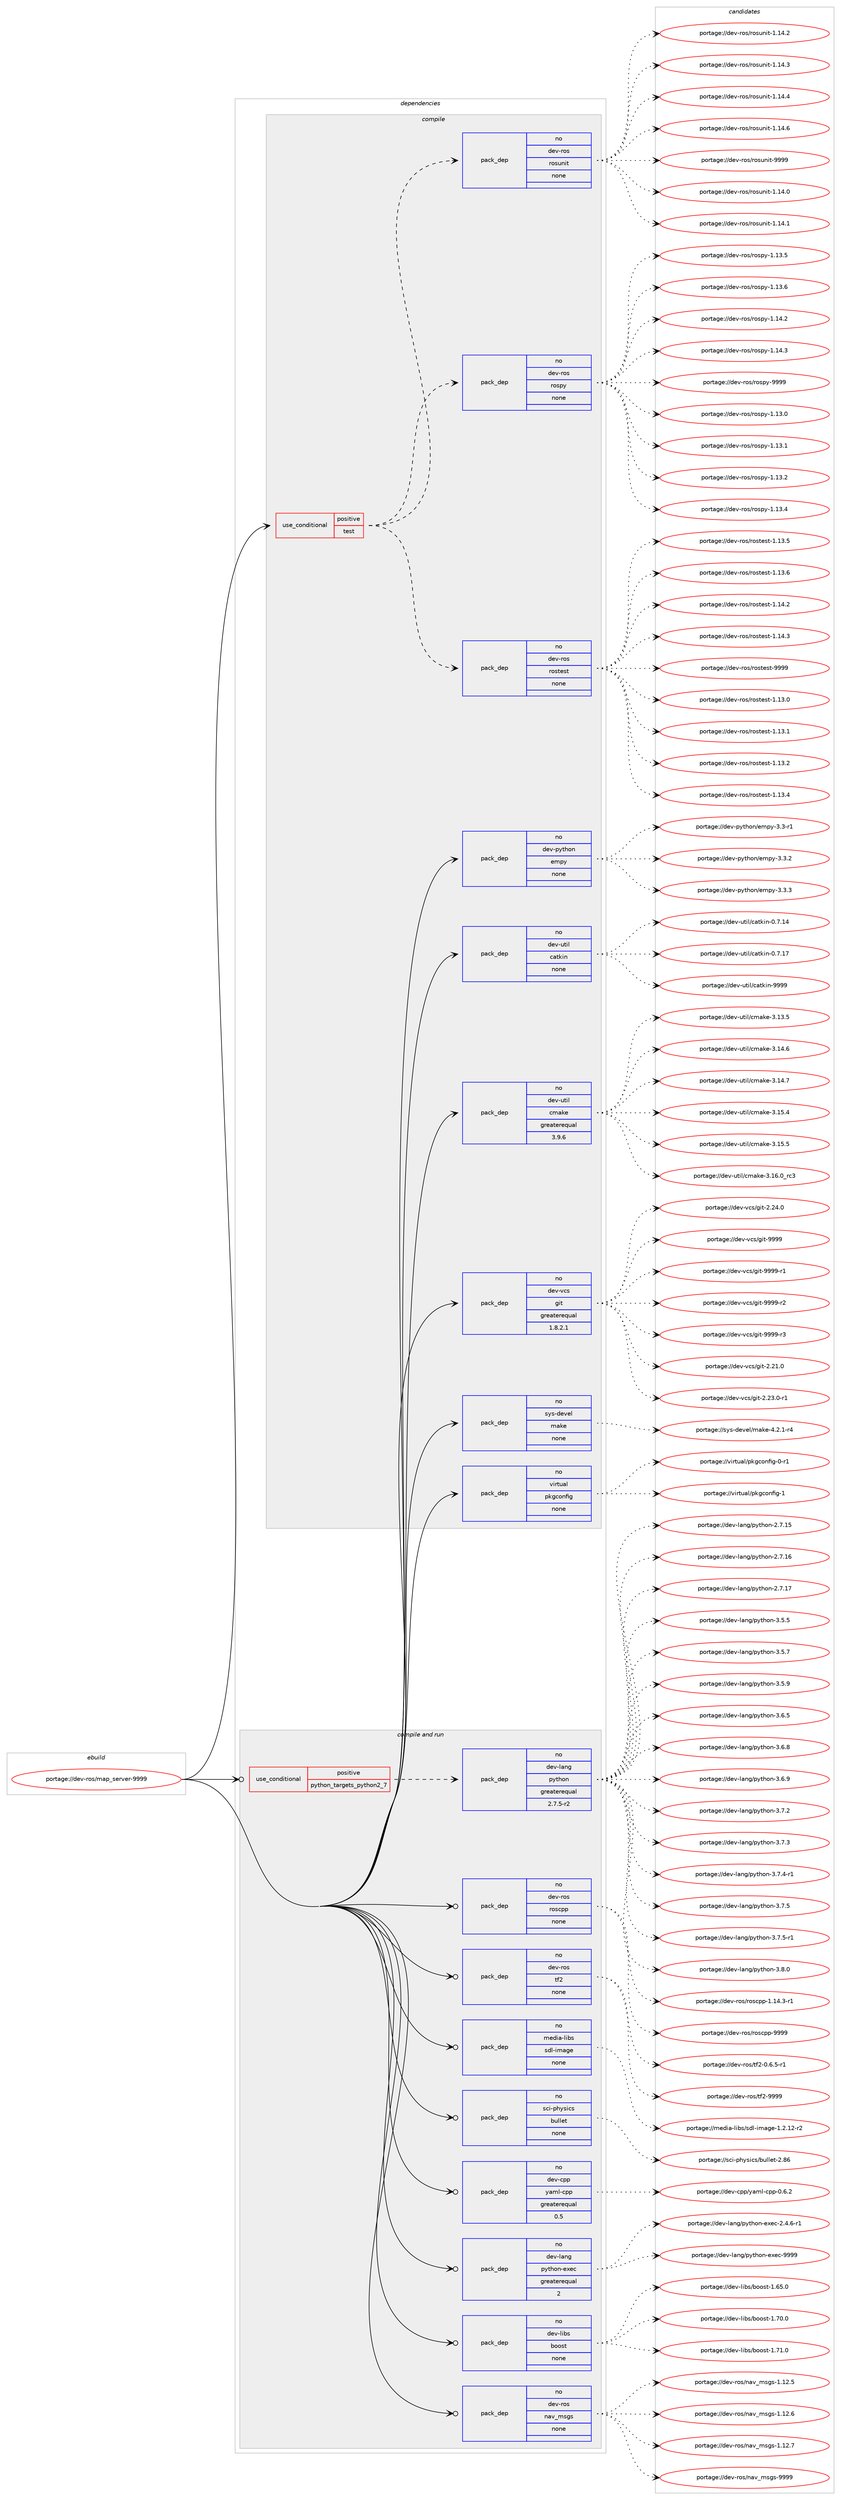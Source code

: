 digraph prolog {

# *************
# Graph options
# *************

newrank=true;
concentrate=true;
compound=true;
graph [rankdir=LR,fontname=Helvetica,fontsize=10,ranksep=1.5];#, ranksep=2.5, nodesep=0.2];
edge  [arrowhead=vee];
node  [fontname=Helvetica,fontsize=10];

# **********
# The ebuild
# **********

subgraph cluster_leftcol {
color=gray;
rank=same;
label=<<i>ebuild</i>>;
id [label="portage://dev-ros/map_server-9999", color=red, width=4, href="../dev-ros/map_server-9999.svg"];
}

# ****************
# The dependencies
# ****************

subgraph cluster_midcol {
color=gray;
label=<<i>dependencies</i>>;
subgraph cluster_compile {
fillcolor="#eeeeee";
style=filled;
label=<<i>compile</i>>;
subgraph cond43053 {
dependency190736 [label=<<TABLE BORDER="0" CELLBORDER="1" CELLSPACING="0" CELLPADDING="4"><TR><TD ROWSPAN="3" CELLPADDING="10">use_conditional</TD></TR><TR><TD>positive</TD></TR><TR><TD>test</TD></TR></TABLE>>, shape=none, color=red];
subgraph pack144255 {
dependency190737 [label=<<TABLE BORDER="0" CELLBORDER="1" CELLSPACING="0" CELLPADDING="4" WIDTH="220"><TR><TD ROWSPAN="6" CELLPADDING="30">pack_dep</TD></TR><TR><TD WIDTH="110">no</TD></TR><TR><TD>dev-ros</TD></TR><TR><TD>rostest</TD></TR><TR><TD>none</TD></TR><TR><TD></TD></TR></TABLE>>, shape=none, color=blue];
}
dependency190736:e -> dependency190737:w [weight=20,style="dashed",arrowhead="vee"];
subgraph pack144256 {
dependency190738 [label=<<TABLE BORDER="0" CELLBORDER="1" CELLSPACING="0" CELLPADDING="4" WIDTH="220"><TR><TD ROWSPAN="6" CELLPADDING="30">pack_dep</TD></TR><TR><TD WIDTH="110">no</TD></TR><TR><TD>dev-ros</TD></TR><TR><TD>rospy</TD></TR><TR><TD>none</TD></TR><TR><TD></TD></TR></TABLE>>, shape=none, color=blue];
}
dependency190736:e -> dependency190738:w [weight=20,style="dashed",arrowhead="vee"];
subgraph pack144257 {
dependency190739 [label=<<TABLE BORDER="0" CELLBORDER="1" CELLSPACING="0" CELLPADDING="4" WIDTH="220"><TR><TD ROWSPAN="6" CELLPADDING="30">pack_dep</TD></TR><TR><TD WIDTH="110">no</TD></TR><TR><TD>dev-ros</TD></TR><TR><TD>rosunit</TD></TR><TR><TD>none</TD></TR><TR><TD></TD></TR></TABLE>>, shape=none, color=blue];
}
dependency190736:e -> dependency190739:w [weight=20,style="dashed",arrowhead="vee"];
}
id:e -> dependency190736:w [weight=20,style="solid",arrowhead="vee"];
subgraph pack144258 {
dependency190740 [label=<<TABLE BORDER="0" CELLBORDER="1" CELLSPACING="0" CELLPADDING="4" WIDTH="220"><TR><TD ROWSPAN="6" CELLPADDING="30">pack_dep</TD></TR><TR><TD WIDTH="110">no</TD></TR><TR><TD>dev-python</TD></TR><TR><TD>empy</TD></TR><TR><TD>none</TD></TR><TR><TD></TD></TR></TABLE>>, shape=none, color=blue];
}
id:e -> dependency190740:w [weight=20,style="solid",arrowhead="vee"];
subgraph pack144259 {
dependency190741 [label=<<TABLE BORDER="0" CELLBORDER="1" CELLSPACING="0" CELLPADDING="4" WIDTH="220"><TR><TD ROWSPAN="6" CELLPADDING="30">pack_dep</TD></TR><TR><TD WIDTH="110">no</TD></TR><TR><TD>dev-util</TD></TR><TR><TD>catkin</TD></TR><TR><TD>none</TD></TR><TR><TD></TD></TR></TABLE>>, shape=none, color=blue];
}
id:e -> dependency190741:w [weight=20,style="solid",arrowhead="vee"];
subgraph pack144260 {
dependency190742 [label=<<TABLE BORDER="0" CELLBORDER="1" CELLSPACING="0" CELLPADDING="4" WIDTH="220"><TR><TD ROWSPAN="6" CELLPADDING="30">pack_dep</TD></TR><TR><TD WIDTH="110">no</TD></TR><TR><TD>dev-util</TD></TR><TR><TD>cmake</TD></TR><TR><TD>greaterequal</TD></TR><TR><TD>3.9.6</TD></TR></TABLE>>, shape=none, color=blue];
}
id:e -> dependency190742:w [weight=20,style="solid",arrowhead="vee"];
subgraph pack144261 {
dependency190743 [label=<<TABLE BORDER="0" CELLBORDER="1" CELLSPACING="0" CELLPADDING="4" WIDTH="220"><TR><TD ROWSPAN="6" CELLPADDING="30">pack_dep</TD></TR><TR><TD WIDTH="110">no</TD></TR><TR><TD>dev-vcs</TD></TR><TR><TD>git</TD></TR><TR><TD>greaterequal</TD></TR><TR><TD>1.8.2.1</TD></TR></TABLE>>, shape=none, color=blue];
}
id:e -> dependency190743:w [weight=20,style="solid",arrowhead="vee"];
subgraph pack144262 {
dependency190744 [label=<<TABLE BORDER="0" CELLBORDER="1" CELLSPACING="0" CELLPADDING="4" WIDTH="220"><TR><TD ROWSPAN="6" CELLPADDING="30">pack_dep</TD></TR><TR><TD WIDTH="110">no</TD></TR><TR><TD>sys-devel</TD></TR><TR><TD>make</TD></TR><TR><TD>none</TD></TR><TR><TD></TD></TR></TABLE>>, shape=none, color=blue];
}
id:e -> dependency190744:w [weight=20,style="solid",arrowhead="vee"];
subgraph pack144263 {
dependency190745 [label=<<TABLE BORDER="0" CELLBORDER="1" CELLSPACING="0" CELLPADDING="4" WIDTH="220"><TR><TD ROWSPAN="6" CELLPADDING="30">pack_dep</TD></TR><TR><TD WIDTH="110">no</TD></TR><TR><TD>virtual</TD></TR><TR><TD>pkgconfig</TD></TR><TR><TD>none</TD></TR><TR><TD></TD></TR></TABLE>>, shape=none, color=blue];
}
id:e -> dependency190745:w [weight=20,style="solid",arrowhead="vee"];
}
subgraph cluster_compileandrun {
fillcolor="#eeeeee";
style=filled;
label=<<i>compile and run</i>>;
subgraph cond43054 {
dependency190746 [label=<<TABLE BORDER="0" CELLBORDER="1" CELLSPACING="0" CELLPADDING="4"><TR><TD ROWSPAN="3" CELLPADDING="10">use_conditional</TD></TR><TR><TD>positive</TD></TR><TR><TD>python_targets_python2_7</TD></TR></TABLE>>, shape=none, color=red];
subgraph pack144264 {
dependency190747 [label=<<TABLE BORDER="0" CELLBORDER="1" CELLSPACING="0" CELLPADDING="4" WIDTH="220"><TR><TD ROWSPAN="6" CELLPADDING="30">pack_dep</TD></TR><TR><TD WIDTH="110">no</TD></TR><TR><TD>dev-lang</TD></TR><TR><TD>python</TD></TR><TR><TD>greaterequal</TD></TR><TR><TD>2.7.5-r2</TD></TR></TABLE>>, shape=none, color=blue];
}
dependency190746:e -> dependency190747:w [weight=20,style="dashed",arrowhead="vee"];
}
id:e -> dependency190746:w [weight=20,style="solid",arrowhead="odotvee"];
subgraph pack144265 {
dependency190748 [label=<<TABLE BORDER="0" CELLBORDER="1" CELLSPACING="0" CELLPADDING="4" WIDTH="220"><TR><TD ROWSPAN="6" CELLPADDING="30">pack_dep</TD></TR><TR><TD WIDTH="110">no</TD></TR><TR><TD>dev-cpp</TD></TR><TR><TD>yaml-cpp</TD></TR><TR><TD>greaterequal</TD></TR><TR><TD>0.5</TD></TR></TABLE>>, shape=none, color=blue];
}
id:e -> dependency190748:w [weight=20,style="solid",arrowhead="odotvee"];
subgraph pack144266 {
dependency190749 [label=<<TABLE BORDER="0" CELLBORDER="1" CELLSPACING="0" CELLPADDING="4" WIDTH="220"><TR><TD ROWSPAN="6" CELLPADDING="30">pack_dep</TD></TR><TR><TD WIDTH="110">no</TD></TR><TR><TD>dev-lang</TD></TR><TR><TD>python-exec</TD></TR><TR><TD>greaterequal</TD></TR><TR><TD>2</TD></TR></TABLE>>, shape=none, color=blue];
}
id:e -> dependency190749:w [weight=20,style="solid",arrowhead="odotvee"];
subgraph pack144267 {
dependency190750 [label=<<TABLE BORDER="0" CELLBORDER="1" CELLSPACING="0" CELLPADDING="4" WIDTH="220"><TR><TD ROWSPAN="6" CELLPADDING="30">pack_dep</TD></TR><TR><TD WIDTH="110">no</TD></TR><TR><TD>dev-libs</TD></TR><TR><TD>boost</TD></TR><TR><TD>none</TD></TR><TR><TD></TD></TR></TABLE>>, shape=none, color=blue];
}
id:e -> dependency190750:w [weight=20,style="solid",arrowhead="odotvee"];
subgraph pack144268 {
dependency190751 [label=<<TABLE BORDER="0" CELLBORDER="1" CELLSPACING="0" CELLPADDING="4" WIDTH="220"><TR><TD ROWSPAN="6" CELLPADDING="30">pack_dep</TD></TR><TR><TD WIDTH="110">no</TD></TR><TR><TD>dev-ros</TD></TR><TR><TD>nav_msgs</TD></TR><TR><TD>none</TD></TR><TR><TD></TD></TR></TABLE>>, shape=none, color=blue];
}
id:e -> dependency190751:w [weight=20,style="solid",arrowhead="odotvee"];
subgraph pack144269 {
dependency190752 [label=<<TABLE BORDER="0" CELLBORDER="1" CELLSPACING="0" CELLPADDING="4" WIDTH="220"><TR><TD ROWSPAN="6" CELLPADDING="30">pack_dep</TD></TR><TR><TD WIDTH="110">no</TD></TR><TR><TD>dev-ros</TD></TR><TR><TD>roscpp</TD></TR><TR><TD>none</TD></TR><TR><TD></TD></TR></TABLE>>, shape=none, color=blue];
}
id:e -> dependency190752:w [weight=20,style="solid",arrowhead="odotvee"];
subgraph pack144270 {
dependency190753 [label=<<TABLE BORDER="0" CELLBORDER="1" CELLSPACING="0" CELLPADDING="4" WIDTH="220"><TR><TD ROWSPAN="6" CELLPADDING="30">pack_dep</TD></TR><TR><TD WIDTH="110">no</TD></TR><TR><TD>dev-ros</TD></TR><TR><TD>tf2</TD></TR><TR><TD>none</TD></TR><TR><TD></TD></TR></TABLE>>, shape=none, color=blue];
}
id:e -> dependency190753:w [weight=20,style="solid",arrowhead="odotvee"];
subgraph pack144271 {
dependency190754 [label=<<TABLE BORDER="0" CELLBORDER="1" CELLSPACING="0" CELLPADDING="4" WIDTH="220"><TR><TD ROWSPAN="6" CELLPADDING="30">pack_dep</TD></TR><TR><TD WIDTH="110">no</TD></TR><TR><TD>media-libs</TD></TR><TR><TD>sdl-image</TD></TR><TR><TD>none</TD></TR><TR><TD></TD></TR></TABLE>>, shape=none, color=blue];
}
id:e -> dependency190754:w [weight=20,style="solid",arrowhead="odotvee"];
subgraph pack144272 {
dependency190755 [label=<<TABLE BORDER="0" CELLBORDER="1" CELLSPACING="0" CELLPADDING="4" WIDTH="220"><TR><TD ROWSPAN="6" CELLPADDING="30">pack_dep</TD></TR><TR><TD WIDTH="110">no</TD></TR><TR><TD>sci-physics</TD></TR><TR><TD>bullet</TD></TR><TR><TD>none</TD></TR><TR><TD></TD></TR></TABLE>>, shape=none, color=blue];
}
id:e -> dependency190755:w [weight=20,style="solid",arrowhead="odotvee"];
}
subgraph cluster_run {
fillcolor="#eeeeee";
style=filled;
label=<<i>run</i>>;
}
}

# **************
# The candidates
# **************

subgraph cluster_choices {
rank=same;
color=gray;
label=<<i>candidates</i>>;

subgraph choice144255 {
color=black;
nodesep=1;
choiceportage100101118451141111154711411111511610111511645494649514648 [label="portage://dev-ros/rostest-1.13.0", color=red, width=4,href="../dev-ros/rostest-1.13.0.svg"];
choiceportage100101118451141111154711411111511610111511645494649514649 [label="portage://dev-ros/rostest-1.13.1", color=red, width=4,href="../dev-ros/rostest-1.13.1.svg"];
choiceportage100101118451141111154711411111511610111511645494649514650 [label="portage://dev-ros/rostest-1.13.2", color=red, width=4,href="../dev-ros/rostest-1.13.2.svg"];
choiceportage100101118451141111154711411111511610111511645494649514652 [label="portage://dev-ros/rostest-1.13.4", color=red, width=4,href="../dev-ros/rostest-1.13.4.svg"];
choiceportage100101118451141111154711411111511610111511645494649514653 [label="portage://dev-ros/rostest-1.13.5", color=red, width=4,href="../dev-ros/rostest-1.13.5.svg"];
choiceportage100101118451141111154711411111511610111511645494649514654 [label="portage://dev-ros/rostest-1.13.6", color=red, width=4,href="../dev-ros/rostest-1.13.6.svg"];
choiceportage100101118451141111154711411111511610111511645494649524650 [label="portage://dev-ros/rostest-1.14.2", color=red, width=4,href="../dev-ros/rostest-1.14.2.svg"];
choiceportage100101118451141111154711411111511610111511645494649524651 [label="portage://dev-ros/rostest-1.14.3", color=red, width=4,href="../dev-ros/rostest-1.14.3.svg"];
choiceportage10010111845114111115471141111151161011151164557575757 [label="portage://dev-ros/rostest-9999", color=red, width=4,href="../dev-ros/rostest-9999.svg"];
dependency190737:e -> choiceportage100101118451141111154711411111511610111511645494649514648:w [style=dotted,weight="100"];
dependency190737:e -> choiceportage100101118451141111154711411111511610111511645494649514649:w [style=dotted,weight="100"];
dependency190737:e -> choiceportage100101118451141111154711411111511610111511645494649514650:w [style=dotted,weight="100"];
dependency190737:e -> choiceportage100101118451141111154711411111511610111511645494649514652:w [style=dotted,weight="100"];
dependency190737:e -> choiceportage100101118451141111154711411111511610111511645494649514653:w [style=dotted,weight="100"];
dependency190737:e -> choiceportage100101118451141111154711411111511610111511645494649514654:w [style=dotted,weight="100"];
dependency190737:e -> choiceportage100101118451141111154711411111511610111511645494649524650:w [style=dotted,weight="100"];
dependency190737:e -> choiceportage100101118451141111154711411111511610111511645494649524651:w [style=dotted,weight="100"];
dependency190737:e -> choiceportage10010111845114111115471141111151161011151164557575757:w [style=dotted,weight="100"];
}
subgraph choice144256 {
color=black;
nodesep=1;
choiceportage100101118451141111154711411111511212145494649514648 [label="portage://dev-ros/rospy-1.13.0", color=red, width=4,href="../dev-ros/rospy-1.13.0.svg"];
choiceportage100101118451141111154711411111511212145494649514649 [label="portage://dev-ros/rospy-1.13.1", color=red, width=4,href="../dev-ros/rospy-1.13.1.svg"];
choiceportage100101118451141111154711411111511212145494649514650 [label="portage://dev-ros/rospy-1.13.2", color=red, width=4,href="../dev-ros/rospy-1.13.2.svg"];
choiceportage100101118451141111154711411111511212145494649514652 [label="portage://dev-ros/rospy-1.13.4", color=red, width=4,href="../dev-ros/rospy-1.13.4.svg"];
choiceportage100101118451141111154711411111511212145494649514653 [label="portage://dev-ros/rospy-1.13.5", color=red, width=4,href="../dev-ros/rospy-1.13.5.svg"];
choiceportage100101118451141111154711411111511212145494649514654 [label="portage://dev-ros/rospy-1.13.6", color=red, width=4,href="../dev-ros/rospy-1.13.6.svg"];
choiceportage100101118451141111154711411111511212145494649524650 [label="portage://dev-ros/rospy-1.14.2", color=red, width=4,href="../dev-ros/rospy-1.14.2.svg"];
choiceportage100101118451141111154711411111511212145494649524651 [label="portage://dev-ros/rospy-1.14.3", color=red, width=4,href="../dev-ros/rospy-1.14.3.svg"];
choiceportage10010111845114111115471141111151121214557575757 [label="portage://dev-ros/rospy-9999", color=red, width=4,href="../dev-ros/rospy-9999.svg"];
dependency190738:e -> choiceportage100101118451141111154711411111511212145494649514648:w [style=dotted,weight="100"];
dependency190738:e -> choiceportage100101118451141111154711411111511212145494649514649:w [style=dotted,weight="100"];
dependency190738:e -> choiceportage100101118451141111154711411111511212145494649514650:w [style=dotted,weight="100"];
dependency190738:e -> choiceportage100101118451141111154711411111511212145494649514652:w [style=dotted,weight="100"];
dependency190738:e -> choiceportage100101118451141111154711411111511212145494649514653:w [style=dotted,weight="100"];
dependency190738:e -> choiceportage100101118451141111154711411111511212145494649514654:w [style=dotted,weight="100"];
dependency190738:e -> choiceportage100101118451141111154711411111511212145494649524650:w [style=dotted,weight="100"];
dependency190738:e -> choiceportage100101118451141111154711411111511212145494649524651:w [style=dotted,weight="100"];
dependency190738:e -> choiceportage10010111845114111115471141111151121214557575757:w [style=dotted,weight="100"];
}
subgraph choice144257 {
color=black;
nodesep=1;
choiceportage100101118451141111154711411111511711010511645494649524648 [label="portage://dev-ros/rosunit-1.14.0", color=red, width=4,href="../dev-ros/rosunit-1.14.0.svg"];
choiceportage100101118451141111154711411111511711010511645494649524649 [label="portage://dev-ros/rosunit-1.14.1", color=red, width=4,href="../dev-ros/rosunit-1.14.1.svg"];
choiceportage100101118451141111154711411111511711010511645494649524650 [label="portage://dev-ros/rosunit-1.14.2", color=red, width=4,href="../dev-ros/rosunit-1.14.2.svg"];
choiceportage100101118451141111154711411111511711010511645494649524651 [label="portage://dev-ros/rosunit-1.14.3", color=red, width=4,href="../dev-ros/rosunit-1.14.3.svg"];
choiceportage100101118451141111154711411111511711010511645494649524652 [label="portage://dev-ros/rosunit-1.14.4", color=red, width=4,href="../dev-ros/rosunit-1.14.4.svg"];
choiceportage100101118451141111154711411111511711010511645494649524654 [label="portage://dev-ros/rosunit-1.14.6", color=red, width=4,href="../dev-ros/rosunit-1.14.6.svg"];
choiceportage10010111845114111115471141111151171101051164557575757 [label="portage://dev-ros/rosunit-9999", color=red, width=4,href="../dev-ros/rosunit-9999.svg"];
dependency190739:e -> choiceportage100101118451141111154711411111511711010511645494649524648:w [style=dotted,weight="100"];
dependency190739:e -> choiceportage100101118451141111154711411111511711010511645494649524649:w [style=dotted,weight="100"];
dependency190739:e -> choiceportage100101118451141111154711411111511711010511645494649524650:w [style=dotted,weight="100"];
dependency190739:e -> choiceportage100101118451141111154711411111511711010511645494649524651:w [style=dotted,weight="100"];
dependency190739:e -> choiceportage100101118451141111154711411111511711010511645494649524652:w [style=dotted,weight="100"];
dependency190739:e -> choiceportage100101118451141111154711411111511711010511645494649524654:w [style=dotted,weight="100"];
dependency190739:e -> choiceportage10010111845114111115471141111151171101051164557575757:w [style=dotted,weight="100"];
}
subgraph choice144258 {
color=black;
nodesep=1;
choiceportage1001011184511212111610411111047101109112121455146514511449 [label="portage://dev-python/empy-3.3-r1", color=red, width=4,href="../dev-python/empy-3.3-r1.svg"];
choiceportage1001011184511212111610411111047101109112121455146514650 [label="portage://dev-python/empy-3.3.2", color=red, width=4,href="../dev-python/empy-3.3.2.svg"];
choiceportage1001011184511212111610411111047101109112121455146514651 [label="portage://dev-python/empy-3.3.3", color=red, width=4,href="../dev-python/empy-3.3.3.svg"];
dependency190740:e -> choiceportage1001011184511212111610411111047101109112121455146514511449:w [style=dotted,weight="100"];
dependency190740:e -> choiceportage1001011184511212111610411111047101109112121455146514650:w [style=dotted,weight="100"];
dependency190740:e -> choiceportage1001011184511212111610411111047101109112121455146514651:w [style=dotted,weight="100"];
}
subgraph choice144259 {
color=black;
nodesep=1;
choiceportage1001011184511711610510847999711610710511045484655464952 [label="portage://dev-util/catkin-0.7.14", color=red, width=4,href="../dev-util/catkin-0.7.14.svg"];
choiceportage1001011184511711610510847999711610710511045484655464955 [label="portage://dev-util/catkin-0.7.17", color=red, width=4,href="../dev-util/catkin-0.7.17.svg"];
choiceportage100101118451171161051084799971161071051104557575757 [label="portage://dev-util/catkin-9999", color=red, width=4,href="../dev-util/catkin-9999.svg"];
dependency190741:e -> choiceportage1001011184511711610510847999711610710511045484655464952:w [style=dotted,weight="100"];
dependency190741:e -> choiceportage1001011184511711610510847999711610710511045484655464955:w [style=dotted,weight="100"];
dependency190741:e -> choiceportage100101118451171161051084799971161071051104557575757:w [style=dotted,weight="100"];
}
subgraph choice144260 {
color=black;
nodesep=1;
choiceportage1001011184511711610510847991099710710145514649514653 [label="portage://dev-util/cmake-3.13.5", color=red, width=4,href="../dev-util/cmake-3.13.5.svg"];
choiceportage1001011184511711610510847991099710710145514649524654 [label="portage://dev-util/cmake-3.14.6", color=red, width=4,href="../dev-util/cmake-3.14.6.svg"];
choiceportage1001011184511711610510847991099710710145514649524655 [label="portage://dev-util/cmake-3.14.7", color=red, width=4,href="../dev-util/cmake-3.14.7.svg"];
choiceportage1001011184511711610510847991099710710145514649534652 [label="portage://dev-util/cmake-3.15.4", color=red, width=4,href="../dev-util/cmake-3.15.4.svg"];
choiceportage1001011184511711610510847991099710710145514649534653 [label="portage://dev-util/cmake-3.15.5", color=red, width=4,href="../dev-util/cmake-3.15.5.svg"];
choiceportage1001011184511711610510847991099710710145514649544648951149951 [label="portage://dev-util/cmake-3.16.0_rc3", color=red, width=4,href="../dev-util/cmake-3.16.0_rc3.svg"];
dependency190742:e -> choiceportage1001011184511711610510847991099710710145514649514653:w [style=dotted,weight="100"];
dependency190742:e -> choiceportage1001011184511711610510847991099710710145514649524654:w [style=dotted,weight="100"];
dependency190742:e -> choiceportage1001011184511711610510847991099710710145514649524655:w [style=dotted,weight="100"];
dependency190742:e -> choiceportage1001011184511711610510847991099710710145514649534652:w [style=dotted,weight="100"];
dependency190742:e -> choiceportage1001011184511711610510847991099710710145514649534653:w [style=dotted,weight="100"];
dependency190742:e -> choiceportage1001011184511711610510847991099710710145514649544648951149951:w [style=dotted,weight="100"];
}
subgraph choice144261 {
color=black;
nodesep=1;
choiceportage10010111845118991154710310511645504650494648 [label="portage://dev-vcs/git-2.21.0", color=red, width=4,href="../dev-vcs/git-2.21.0.svg"];
choiceportage100101118451189911547103105116455046505146484511449 [label="portage://dev-vcs/git-2.23.0-r1", color=red, width=4,href="../dev-vcs/git-2.23.0-r1.svg"];
choiceportage10010111845118991154710310511645504650524648 [label="portage://dev-vcs/git-2.24.0", color=red, width=4,href="../dev-vcs/git-2.24.0.svg"];
choiceportage1001011184511899115471031051164557575757 [label="portage://dev-vcs/git-9999", color=red, width=4,href="../dev-vcs/git-9999.svg"];
choiceportage10010111845118991154710310511645575757574511449 [label="portage://dev-vcs/git-9999-r1", color=red, width=4,href="../dev-vcs/git-9999-r1.svg"];
choiceportage10010111845118991154710310511645575757574511450 [label="portage://dev-vcs/git-9999-r2", color=red, width=4,href="../dev-vcs/git-9999-r2.svg"];
choiceportage10010111845118991154710310511645575757574511451 [label="portage://dev-vcs/git-9999-r3", color=red, width=4,href="../dev-vcs/git-9999-r3.svg"];
dependency190743:e -> choiceportage10010111845118991154710310511645504650494648:w [style=dotted,weight="100"];
dependency190743:e -> choiceportage100101118451189911547103105116455046505146484511449:w [style=dotted,weight="100"];
dependency190743:e -> choiceportage10010111845118991154710310511645504650524648:w [style=dotted,weight="100"];
dependency190743:e -> choiceportage1001011184511899115471031051164557575757:w [style=dotted,weight="100"];
dependency190743:e -> choiceportage10010111845118991154710310511645575757574511449:w [style=dotted,weight="100"];
dependency190743:e -> choiceportage10010111845118991154710310511645575757574511450:w [style=dotted,weight="100"];
dependency190743:e -> choiceportage10010111845118991154710310511645575757574511451:w [style=dotted,weight="100"];
}
subgraph choice144262 {
color=black;
nodesep=1;
choiceportage1151211154510010111810110847109971071014552465046494511452 [label="portage://sys-devel/make-4.2.1-r4", color=red, width=4,href="../sys-devel/make-4.2.1-r4.svg"];
dependency190744:e -> choiceportage1151211154510010111810110847109971071014552465046494511452:w [style=dotted,weight="100"];
}
subgraph choice144263 {
color=black;
nodesep=1;
choiceportage11810511411611797108471121071039911111010210510345484511449 [label="portage://virtual/pkgconfig-0-r1", color=red, width=4,href="../virtual/pkgconfig-0-r1.svg"];
choiceportage1181051141161179710847112107103991111101021051034549 [label="portage://virtual/pkgconfig-1", color=red, width=4,href="../virtual/pkgconfig-1.svg"];
dependency190745:e -> choiceportage11810511411611797108471121071039911111010210510345484511449:w [style=dotted,weight="100"];
dependency190745:e -> choiceportage1181051141161179710847112107103991111101021051034549:w [style=dotted,weight="100"];
}
subgraph choice144264 {
color=black;
nodesep=1;
choiceportage10010111845108971101034711212111610411111045504655464953 [label="portage://dev-lang/python-2.7.15", color=red, width=4,href="../dev-lang/python-2.7.15.svg"];
choiceportage10010111845108971101034711212111610411111045504655464954 [label="portage://dev-lang/python-2.7.16", color=red, width=4,href="../dev-lang/python-2.7.16.svg"];
choiceportage10010111845108971101034711212111610411111045504655464955 [label="portage://dev-lang/python-2.7.17", color=red, width=4,href="../dev-lang/python-2.7.17.svg"];
choiceportage100101118451089711010347112121116104111110455146534653 [label="portage://dev-lang/python-3.5.5", color=red, width=4,href="../dev-lang/python-3.5.5.svg"];
choiceportage100101118451089711010347112121116104111110455146534655 [label="portage://dev-lang/python-3.5.7", color=red, width=4,href="../dev-lang/python-3.5.7.svg"];
choiceportage100101118451089711010347112121116104111110455146534657 [label="portage://dev-lang/python-3.5.9", color=red, width=4,href="../dev-lang/python-3.5.9.svg"];
choiceportage100101118451089711010347112121116104111110455146544653 [label="portage://dev-lang/python-3.6.5", color=red, width=4,href="../dev-lang/python-3.6.5.svg"];
choiceportage100101118451089711010347112121116104111110455146544656 [label="portage://dev-lang/python-3.6.8", color=red, width=4,href="../dev-lang/python-3.6.8.svg"];
choiceportage100101118451089711010347112121116104111110455146544657 [label="portage://dev-lang/python-3.6.9", color=red, width=4,href="../dev-lang/python-3.6.9.svg"];
choiceportage100101118451089711010347112121116104111110455146554650 [label="portage://dev-lang/python-3.7.2", color=red, width=4,href="../dev-lang/python-3.7.2.svg"];
choiceportage100101118451089711010347112121116104111110455146554651 [label="portage://dev-lang/python-3.7.3", color=red, width=4,href="../dev-lang/python-3.7.3.svg"];
choiceportage1001011184510897110103471121211161041111104551465546524511449 [label="portage://dev-lang/python-3.7.4-r1", color=red, width=4,href="../dev-lang/python-3.7.4-r1.svg"];
choiceportage100101118451089711010347112121116104111110455146554653 [label="portage://dev-lang/python-3.7.5", color=red, width=4,href="../dev-lang/python-3.7.5.svg"];
choiceportage1001011184510897110103471121211161041111104551465546534511449 [label="portage://dev-lang/python-3.7.5-r1", color=red, width=4,href="../dev-lang/python-3.7.5-r1.svg"];
choiceportage100101118451089711010347112121116104111110455146564648 [label="portage://dev-lang/python-3.8.0", color=red, width=4,href="../dev-lang/python-3.8.0.svg"];
dependency190747:e -> choiceportage10010111845108971101034711212111610411111045504655464953:w [style=dotted,weight="100"];
dependency190747:e -> choiceportage10010111845108971101034711212111610411111045504655464954:w [style=dotted,weight="100"];
dependency190747:e -> choiceportage10010111845108971101034711212111610411111045504655464955:w [style=dotted,weight="100"];
dependency190747:e -> choiceportage100101118451089711010347112121116104111110455146534653:w [style=dotted,weight="100"];
dependency190747:e -> choiceportage100101118451089711010347112121116104111110455146534655:w [style=dotted,weight="100"];
dependency190747:e -> choiceportage100101118451089711010347112121116104111110455146534657:w [style=dotted,weight="100"];
dependency190747:e -> choiceportage100101118451089711010347112121116104111110455146544653:w [style=dotted,weight="100"];
dependency190747:e -> choiceportage100101118451089711010347112121116104111110455146544656:w [style=dotted,weight="100"];
dependency190747:e -> choiceportage100101118451089711010347112121116104111110455146544657:w [style=dotted,weight="100"];
dependency190747:e -> choiceportage100101118451089711010347112121116104111110455146554650:w [style=dotted,weight="100"];
dependency190747:e -> choiceportage100101118451089711010347112121116104111110455146554651:w [style=dotted,weight="100"];
dependency190747:e -> choiceportage1001011184510897110103471121211161041111104551465546524511449:w [style=dotted,weight="100"];
dependency190747:e -> choiceportage100101118451089711010347112121116104111110455146554653:w [style=dotted,weight="100"];
dependency190747:e -> choiceportage1001011184510897110103471121211161041111104551465546534511449:w [style=dotted,weight="100"];
dependency190747:e -> choiceportage100101118451089711010347112121116104111110455146564648:w [style=dotted,weight="100"];
}
subgraph choice144265 {
color=black;
nodesep=1;
choiceportage100101118459911211247121971091084599112112454846544650 [label="portage://dev-cpp/yaml-cpp-0.6.2", color=red, width=4,href="../dev-cpp/yaml-cpp-0.6.2.svg"];
dependency190748:e -> choiceportage100101118459911211247121971091084599112112454846544650:w [style=dotted,weight="100"];
}
subgraph choice144266 {
color=black;
nodesep=1;
choiceportage10010111845108971101034711212111610411111045101120101994550465246544511449 [label="portage://dev-lang/python-exec-2.4.6-r1", color=red, width=4,href="../dev-lang/python-exec-2.4.6-r1.svg"];
choiceportage10010111845108971101034711212111610411111045101120101994557575757 [label="portage://dev-lang/python-exec-9999", color=red, width=4,href="../dev-lang/python-exec-9999.svg"];
dependency190749:e -> choiceportage10010111845108971101034711212111610411111045101120101994550465246544511449:w [style=dotted,weight="100"];
dependency190749:e -> choiceportage10010111845108971101034711212111610411111045101120101994557575757:w [style=dotted,weight="100"];
}
subgraph choice144267 {
color=black;
nodesep=1;
choiceportage1001011184510810598115479811111111511645494654534648 [label="portage://dev-libs/boost-1.65.0", color=red, width=4,href="../dev-libs/boost-1.65.0.svg"];
choiceportage1001011184510810598115479811111111511645494655484648 [label="portage://dev-libs/boost-1.70.0", color=red, width=4,href="../dev-libs/boost-1.70.0.svg"];
choiceportage1001011184510810598115479811111111511645494655494648 [label="portage://dev-libs/boost-1.71.0", color=red, width=4,href="../dev-libs/boost-1.71.0.svg"];
dependency190750:e -> choiceportage1001011184510810598115479811111111511645494654534648:w [style=dotted,weight="100"];
dependency190750:e -> choiceportage1001011184510810598115479811111111511645494655484648:w [style=dotted,weight="100"];
dependency190750:e -> choiceportage1001011184510810598115479811111111511645494655494648:w [style=dotted,weight="100"];
}
subgraph choice144268 {
color=black;
nodesep=1;
choiceportage1001011184511411111547110971189510911510311545494649504653 [label="portage://dev-ros/nav_msgs-1.12.5", color=red, width=4,href="../dev-ros/nav_msgs-1.12.5.svg"];
choiceportage1001011184511411111547110971189510911510311545494649504654 [label="portage://dev-ros/nav_msgs-1.12.6", color=red, width=4,href="../dev-ros/nav_msgs-1.12.6.svg"];
choiceportage1001011184511411111547110971189510911510311545494649504655 [label="portage://dev-ros/nav_msgs-1.12.7", color=red, width=4,href="../dev-ros/nav_msgs-1.12.7.svg"];
choiceportage100101118451141111154711097118951091151031154557575757 [label="portage://dev-ros/nav_msgs-9999", color=red, width=4,href="../dev-ros/nav_msgs-9999.svg"];
dependency190751:e -> choiceportage1001011184511411111547110971189510911510311545494649504653:w [style=dotted,weight="100"];
dependency190751:e -> choiceportage1001011184511411111547110971189510911510311545494649504654:w [style=dotted,weight="100"];
dependency190751:e -> choiceportage1001011184511411111547110971189510911510311545494649504655:w [style=dotted,weight="100"];
dependency190751:e -> choiceportage100101118451141111154711097118951091151031154557575757:w [style=dotted,weight="100"];
}
subgraph choice144269 {
color=black;
nodesep=1;
choiceportage100101118451141111154711411111599112112454946495246514511449 [label="portage://dev-ros/roscpp-1.14.3-r1", color=red, width=4,href="../dev-ros/roscpp-1.14.3-r1.svg"];
choiceportage1001011184511411111547114111115991121124557575757 [label="portage://dev-ros/roscpp-9999", color=red, width=4,href="../dev-ros/roscpp-9999.svg"];
dependency190752:e -> choiceportage100101118451141111154711411111599112112454946495246514511449:w [style=dotted,weight="100"];
dependency190752:e -> choiceportage1001011184511411111547114111115991121124557575757:w [style=dotted,weight="100"];
}
subgraph choice144270 {
color=black;
nodesep=1;
choiceportage1001011184511411111547116102504548465446534511449 [label="portage://dev-ros/tf2-0.6.5-r1", color=red, width=4,href="../dev-ros/tf2-0.6.5-r1.svg"];
choiceportage1001011184511411111547116102504557575757 [label="portage://dev-ros/tf2-9999", color=red, width=4,href="../dev-ros/tf2-9999.svg"];
dependency190753:e -> choiceportage1001011184511411111547116102504548465446534511449:w [style=dotted,weight="100"];
dependency190753:e -> choiceportage1001011184511411111547116102504557575757:w [style=dotted,weight="100"];
}
subgraph choice144271 {
color=black;
nodesep=1;
choiceportage109101100105974510810598115471151001084510510997103101454946504649504511450 [label="portage://media-libs/sdl-image-1.2.12-r2", color=red, width=4,href="../media-libs/sdl-image-1.2.12-r2.svg"];
dependency190754:e -> choiceportage109101100105974510810598115471151001084510510997103101454946504649504511450:w [style=dotted,weight="100"];
}
subgraph choice144272 {
color=black;
nodesep=1;
choiceportage11599105451121041211151059911547981171081081011164550465654 [label="portage://sci-physics/bullet-2.86", color=red, width=4,href="../sci-physics/bullet-2.86.svg"];
dependency190755:e -> choiceportage11599105451121041211151059911547981171081081011164550465654:w [style=dotted,weight="100"];
}
}

}
